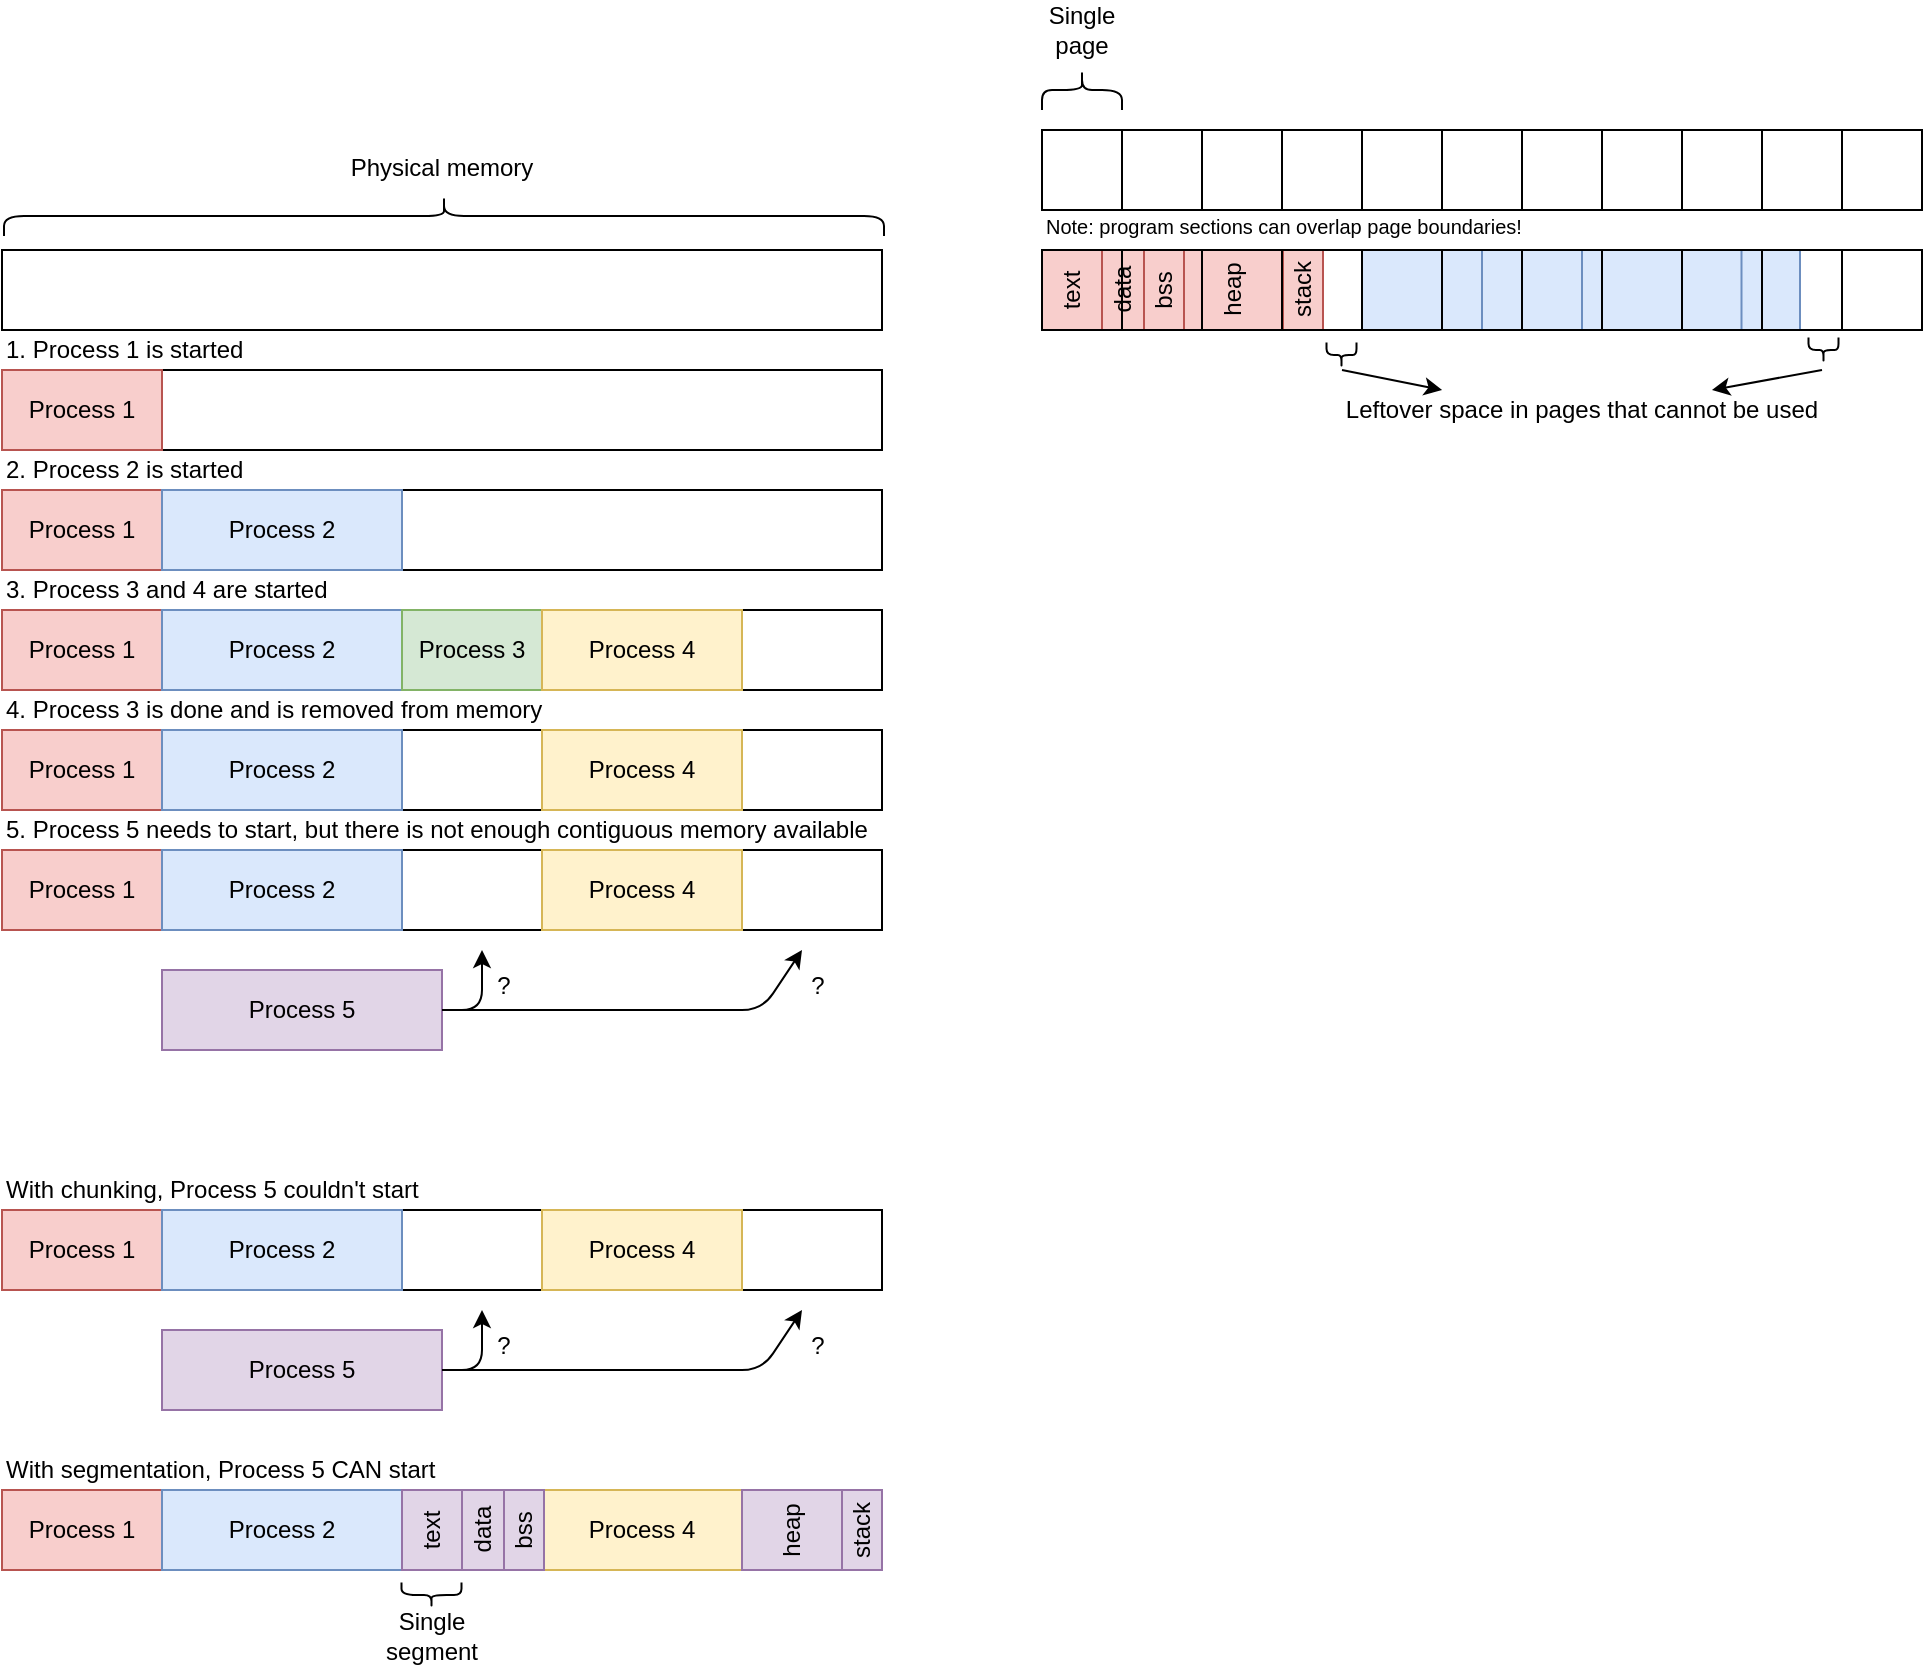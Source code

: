 <mxfile version="14.5.1" type="device"><diagram id="bkM9gZtkeBRbcpWxMv_l" name="Page-1"><mxGraphModel dx="621" dy="552" grid="1" gridSize="10" guides="1" tooltips="1" connect="1" arrows="1" fold="1" page="1" pageScale="1" pageWidth="850" pageHeight="1100" math="0" shadow="0"><root><mxCell id="0"/><mxCell id="1" parent="0"/><mxCell id="1N-aUoQ8BEUKgw-UJvjR-74" value="" style="rounded=0;whiteSpace=wrap;html=1;fillColor=#dae8fc;strokeColor=#6c8ebf;" vertex="1" parent="1"><mxGeometry x="840" y="160" width="60" height="40" as="geometry"/></mxCell><mxCell id="1N-aUoQ8BEUKgw-UJvjR-90" value="" style="rounded=0;whiteSpace=wrap;html=1;fillColor=#dae8fc;strokeColor=#6c8ebf;" vertex="1" parent="1"><mxGeometry x="900" y="160" width="50" height="40" as="geometry"/></mxCell><mxCell id="1N-aUoQ8BEUKgw-UJvjR-91" value="" style="rounded=0;whiteSpace=wrap;html=1;fillColor=#dae8fc;strokeColor=#6c8ebf;" vertex="1" parent="1"><mxGeometry x="950" y="160" width="80" height="40" as="geometry"/></mxCell><mxCell id="1N-aUoQ8BEUKgw-UJvjR-92" value="" style="rounded=0;whiteSpace=wrap;html=1;fillColor=#dae8fc;strokeColor=#6c8ebf;" vertex="1" parent="1"><mxGeometry x="1029.75" y="160" width="29.25" height="40" as="geometry"/></mxCell><mxCell id="1N-aUoQ8BEUKgw-UJvjR-86" value="heap" style="rounded=0;whiteSpace=wrap;html=1;align=center;horizontal=0;fillColor=#f8cecc;strokeColor=#b85450;" vertex="1" parent="1"><mxGeometry x="750.5" y="160" width="50" height="40" as="geometry"/></mxCell><mxCell id="1N-aUoQ8BEUKgw-UJvjR-87" value="stack" style="rounded=0;whiteSpace=wrap;html=1;align=center;horizontal=0;fillColor=#f8cecc;strokeColor=#b85450;" vertex="1" parent="1"><mxGeometry x="800.5" y="160" width="20" height="40" as="geometry"/></mxCell><mxCell id="1N-aUoQ8BEUKgw-UJvjR-60" value="" style="rounded=0;whiteSpace=wrap;html=1;fillColor=none;" vertex="1" parent="1"><mxGeometry x="720" y="160" width="40" height="40" as="geometry"/></mxCell><mxCell id="1N-aUoQ8BEUKgw-UJvjR-61" value="" style="rounded=0;whiteSpace=wrap;html=1;fillColor=none;" vertex="1" parent="1"><mxGeometry x="760" y="160" width="40" height="40" as="geometry"/></mxCell><mxCell id="1N-aUoQ8BEUKgw-UJvjR-83" value="text" style="rounded=0;whiteSpace=wrap;html=1;align=center;horizontal=0;fillColor=#f8cecc;strokeColor=#b85450;" vertex="1" parent="1"><mxGeometry x="680" y="160" width="30" height="40" as="geometry"/></mxCell><mxCell id="1N-aUoQ8BEUKgw-UJvjR-84" value="data" style="rounded=0;whiteSpace=wrap;html=1;align=center;horizontal=0;fillColor=#f8cecc;strokeColor=#b85450;" vertex="1" parent="1"><mxGeometry x="710" y="160" width="21" height="40" as="geometry"/></mxCell><mxCell id="1N-aUoQ8BEUKgw-UJvjR-85" value="bss" style="rounded=0;whiteSpace=wrap;html=1;align=center;horizontal=0;fillColor=#f8cecc;strokeColor=#b85450;" vertex="1" parent="1"><mxGeometry x="731" y="160" width="20" height="40" as="geometry"/></mxCell><mxCell id="1N-aUoQ8BEUKgw-UJvjR-1" value="" style="rounded=0;whiteSpace=wrap;html=1;" vertex="1" parent="1"><mxGeometry x="160" y="160" width="440" height="40" as="geometry"/></mxCell><mxCell id="1N-aUoQ8BEUKgw-UJvjR-2" value="" style="rounded=0;whiteSpace=wrap;html=1;" vertex="1" parent="1"><mxGeometry x="160" y="220" width="440" height="40" as="geometry"/></mxCell><mxCell id="1N-aUoQ8BEUKgw-UJvjR-3" value="" style="rounded=0;whiteSpace=wrap;html=1;" vertex="1" parent="1"><mxGeometry x="160" y="280" width="440" height="40" as="geometry"/></mxCell><mxCell id="1N-aUoQ8BEUKgw-UJvjR-4" value="" style="rounded=0;whiteSpace=wrap;html=1;" vertex="1" parent="1"><mxGeometry x="160" y="340" width="440" height="40" as="geometry"/></mxCell><mxCell id="1N-aUoQ8BEUKgw-UJvjR-5" value="" style="rounded=0;whiteSpace=wrap;html=1;" vertex="1" parent="1"><mxGeometry x="160" y="400" width="440" height="40" as="geometry"/></mxCell><mxCell id="1N-aUoQ8BEUKgw-UJvjR-6" value="Process 1" style="rounded=0;whiteSpace=wrap;html=1;fillColor=#f8cecc;strokeColor=#b85450;" vertex="1" parent="1"><mxGeometry x="160" y="220" width="80" height="40" as="geometry"/></mxCell><mxCell id="1N-aUoQ8BEUKgw-UJvjR-7" value="" style="shape=curlyBracket;whiteSpace=wrap;html=1;rounded=1;rotation=90;" vertex="1" parent="1"><mxGeometry x="690" y="60" width="20" height="40" as="geometry"/></mxCell><mxCell id="1N-aUoQ8BEUKgw-UJvjR-8" value="Physical memory" style="text;html=1;strokeColor=none;fillColor=none;align=center;verticalAlign=middle;whiteSpace=wrap;rounded=0;" vertex="1" parent="1"><mxGeometry x="160" y="109" width="440" height="20" as="geometry"/></mxCell><mxCell id="1N-aUoQ8BEUKgw-UJvjR-9" value="Process 1" style="rounded=0;whiteSpace=wrap;html=1;fillColor=#f8cecc;strokeColor=#b85450;" vertex="1" parent="1"><mxGeometry x="160" y="280" width="80" height="40" as="geometry"/></mxCell><mxCell id="1N-aUoQ8BEUKgw-UJvjR-10" value="Process 2" style="rounded=0;whiteSpace=wrap;html=1;fillColor=#dae8fc;strokeColor=#6c8ebf;" vertex="1" parent="1"><mxGeometry x="240" y="280" width="120" height="40" as="geometry"/></mxCell><mxCell id="1N-aUoQ8BEUKgw-UJvjR-11" value="Process 1" style="rounded=0;whiteSpace=wrap;html=1;fillColor=#f8cecc;strokeColor=#b85450;" vertex="1" parent="1"><mxGeometry x="160" y="340" width="80" height="40" as="geometry"/></mxCell><mxCell id="1N-aUoQ8BEUKgw-UJvjR-12" value="Process 2" style="rounded=0;whiteSpace=wrap;html=1;fillColor=#dae8fc;strokeColor=#6c8ebf;" vertex="1" parent="1"><mxGeometry x="240" y="340" width="120" height="40" as="geometry"/></mxCell><mxCell id="1N-aUoQ8BEUKgw-UJvjR-13" value="Process 3" style="rounded=0;whiteSpace=wrap;html=1;fillColor=#d5e8d4;strokeColor=#82b366;" vertex="1" parent="1"><mxGeometry x="360" y="340" width="70" height="40" as="geometry"/></mxCell><mxCell id="1N-aUoQ8BEUKgw-UJvjR-14" value="Process 4" style="rounded=0;whiteSpace=wrap;html=1;fillColor=#fff2cc;strokeColor=#d6b656;" vertex="1" parent="1"><mxGeometry x="430" y="340" width="100" height="40" as="geometry"/></mxCell><mxCell id="1N-aUoQ8BEUKgw-UJvjR-15" value="Process 1" style="rounded=0;whiteSpace=wrap;html=1;fillColor=#f8cecc;strokeColor=#b85450;" vertex="1" parent="1"><mxGeometry x="160" y="400" width="80" height="40" as="geometry"/></mxCell><mxCell id="1N-aUoQ8BEUKgw-UJvjR-16" value="Process 2" style="rounded=0;whiteSpace=wrap;html=1;fillColor=#dae8fc;strokeColor=#6c8ebf;" vertex="1" parent="1"><mxGeometry x="240" y="400" width="120" height="40" as="geometry"/></mxCell><mxCell id="1N-aUoQ8BEUKgw-UJvjR-17" value="Process 4" style="rounded=0;whiteSpace=wrap;html=1;fillColor=#fff2cc;strokeColor=#d6b656;" vertex="1" parent="1"><mxGeometry x="430" y="400" width="100" height="40" as="geometry"/></mxCell><mxCell id="1N-aUoQ8BEUKgw-UJvjR-18" value="4. Process 3 is done and is removed from memory" style="text;html=1;strokeColor=none;fillColor=none;align=left;verticalAlign=middle;whiteSpace=wrap;rounded=0;" vertex="1" parent="1"><mxGeometry x="160" y="380" width="440" height="20" as="geometry"/></mxCell><mxCell id="1N-aUoQ8BEUKgw-UJvjR-19" value="1. Process 1 is started" style="text;html=1;strokeColor=none;fillColor=none;align=left;verticalAlign=middle;whiteSpace=wrap;rounded=0;" vertex="1" parent="1"><mxGeometry x="160" y="200" width="440" height="20" as="geometry"/></mxCell><mxCell id="1N-aUoQ8BEUKgw-UJvjR-20" value="2. Process 2 is started" style="text;html=1;strokeColor=none;fillColor=none;align=left;verticalAlign=middle;whiteSpace=wrap;rounded=0;" vertex="1" parent="1"><mxGeometry x="160" y="260" width="440" height="20" as="geometry"/></mxCell><mxCell id="1N-aUoQ8BEUKgw-UJvjR-21" value="3. Process 3 and 4 are started" style="text;html=1;strokeColor=none;fillColor=none;align=left;verticalAlign=middle;whiteSpace=wrap;rounded=0;" vertex="1" parent="1"><mxGeometry x="160" y="320" width="440" height="20" as="geometry"/></mxCell><mxCell id="1N-aUoQ8BEUKgw-UJvjR-22" value="" style="rounded=0;whiteSpace=wrap;html=1;" vertex="1" parent="1"><mxGeometry x="160" y="460" width="440" height="40" as="geometry"/></mxCell><mxCell id="1N-aUoQ8BEUKgw-UJvjR-23" value="Process 1" style="rounded=0;whiteSpace=wrap;html=1;fillColor=#f8cecc;strokeColor=#b85450;" vertex="1" parent="1"><mxGeometry x="160" y="460" width="80" height="40" as="geometry"/></mxCell><mxCell id="1N-aUoQ8BEUKgw-UJvjR-24" value="Process 2" style="rounded=0;whiteSpace=wrap;html=1;fillColor=#dae8fc;strokeColor=#6c8ebf;" vertex="1" parent="1"><mxGeometry x="240" y="460" width="120" height="40" as="geometry"/></mxCell><mxCell id="1N-aUoQ8BEUKgw-UJvjR-25" value="Process 4" style="rounded=0;whiteSpace=wrap;html=1;fillColor=#fff2cc;strokeColor=#d6b656;" vertex="1" parent="1"><mxGeometry x="430" y="460" width="100" height="40" as="geometry"/></mxCell><mxCell id="1N-aUoQ8BEUKgw-UJvjR-26" value="5. Process 5 needs to start, but there is not enough contiguous memory available" style="text;html=1;strokeColor=none;fillColor=none;align=left;verticalAlign=middle;whiteSpace=wrap;rounded=0;" vertex="1" parent="1"><mxGeometry x="160" y="440" width="440" height="20" as="geometry"/></mxCell><mxCell id="1N-aUoQ8BEUKgw-UJvjR-27" value="Process 5" style="rounded=0;whiteSpace=wrap;html=1;fillColor=#e1d5e7;strokeColor=#9673a6;" vertex="1" parent="1"><mxGeometry x="240" y="520" width="140" height="40" as="geometry"/></mxCell><mxCell id="1N-aUoQ8BEUKgw-UJvjR-30" value="" style="endArrow=classic;html=1;" edge="1" parent="1"><mxGeometry width="50" height="50" relative="1" as="geometry"><mxPoint x="380" y="540" as="sourcePoint"/><mxPoint x="400" y="510" as="targetPoint"/><Array as="points"><mxPoint x="400" y="540"/></Array></mxGeometry></mxCell><mxCell id="1N-aUoQ8BEUKgw-UJvjR-31" value="" style="endArrow=classic;html=1;" edge="1" parent="1"><mxGeometry width="50" height="50" relative="1" as="geometry"><mxPoint x="380" y="540" as="sourcePoint"/><mxPoint x="560" y="510" as="targetPoint"/><Array as="points"><mxPoint x="540" y="540"/></Array></mxGeometry></mxCell><mxCell id="1N-aUoQ8BEUKgw-UJvjR-32" value="?" style="text;html=1;strokeColor=none;fillColor=none;align=center;verticalAlign=middle;whiteSpace=wrap;rounded=0;" vertex="1" parent="1"><mxGeometry x="391" y="518" width="40" height="20" as="geometry"/></mxCell><mxCell id="1N-aUoQ8BEUKgw-UJvjR-33" value="?" style="text;html=1;strokeColor=none;fillColor=none;align=center;verticalAlign=middle;whiteSpace=wrap;rounded=0;" vertex="1" parent="1"><mxGeometry x="548" y="518" width="40" height="20" as="geometry"/></mxCell><mxCell id="1N-aUoQ8BEUKgw-UJvjR-34" value="" style="rounded=0;whiteSpace=wrap;html=1;" vertex="1" parent="1"><mxGeometry x="160" y="640" width="440" height="40" as="geometry"/></mxCell><mxCell id="1N-aUoQ8BEUKgw-UJvjR-35" value="Process 1" style="rounded=0;whiteSpace=wrap;html=1;fillColor=#f8cecc;strokeColor=#b85450;" vertex="1" parent="1"><mxGeometry x="160" y="640" width="80" height="40" as="geometry"/></mxCell><mxCell id="1N-aUoQ8BEUKgw-UJvjR-36" value="Process 2" style="rounded=0;whiteSpace=wrap;html=1;fillColor=#dae8fc;strokeColor=#6c8ebf;" vertex="1" parent="1"><mxGeometry x="240" y="640" width="120" height="40" as="geometry"/></mxCell><mxCell id="1N-aUoQ8BEUKgw-UJvjR-37" value="Process 4" style="rounded=0;whiteSpace=wrap;html=1;fillColor=#fff2cc;strokeColor=#d6b656;" vertex="1" parent="1"><mxGeometry x="430" y="640" width="100" height="40" as="geometry"/></mxCell><mxCell id="1N-aUoQ8BEUKgw-UJvjR-38" value="With chunking, Process 5 couldn't start" style="text;html=1;strokeColor=none;fillColor=none;align=left;verticalAlign=middle;whiteSpace=wrap;rounded=0;" vertex="1" parent="1"><mxGeometry x="160" y="620" width="440" height="20" as="geometry"/></mxCell><mxCell id="1N-aUoQ8BEUKgw-UJvjR-39" value="Process 5" style="rounded=0;whiteSpace=wrap;html=1;fillColor=#e1d5e7;strokeColor=#9673a6;" vertex="1" parent="1"><mxGeometry x="240" y="700" width="140" height="40" as="geometry"/></mxCell><mxCell id="1N-aUoQ8BEUKgw-UJvjR-40" value="" style="endArrow=classic;html=1;" edge="1" parent="1"><mxGeometry width="50" height="50" relative="1" as="geometry"><mxPoint x="380" y="720" as="sourcePoint"/><mxPoint x="400" y="690" as="targetPoint"/><Array as="points"><mxPoint x="400" y="720"/></Array></mxGeometry></mxCell><mxCell id="1N-aUoQ8BEUKgw-UJvjR-41" value="" style="endArrow=classic;html=1;" edge="1" parent="1"><mxGeometry width="50" height="50" relative="1" as="geometry"><mxPoint x="380" y="720" as="sourcePoint"/><mxPoint x="560" y="690" as="targetPoint"/><Array as="points"><mxPoint x="540" y="720"/></Array></mxGeometry></mxCell><mxCell id="1N-aUoQ8BEUKgw-UJvjR-42" value="?" style="text;html=1;strokeColor=none;fillColor=none;align=center;verticalAlign=middle;whiteSpace=wrap;rounded=0;" vertex="1" parent="1"><mxGeometry x="391" y="698" width="40" height="20" as="geometry"/></mxCell><mxCell id="1N-aUoQ8BEUKgw-UJvjR-43" value="?" style="text;html=1;strokeColor=none;fillColor=none;align=center;verticalAlign=middle;whiteSpace=wrap;rounded=0;" vertex="1" parent="1"><mxGeometry x="548" y="698" width="40" height="20" as="geometry"/></mxCell><mxCell id="1N-aUoQ8BEUKgw-UJvjR-44" value="" style="rounded=0;whiteSpace=wrap;html=1;" vertex="1" parent="1"><mxGeometry x="160" y="780" width="440" height="40" as="geometry"/></mxCell><mxCell id="1N-aUoQ8BEUKgw-UJvjR-45" value="Process 1" style="rounded=0;whiteSpace=wrap;html=1;fillColor=#f8cecc;strokeColor=#b85450;" vertex="1" parent="1"><mxGeometry x="160" y="780" width="80" height="40" as="geometry"/></mxCell><mxCell id="1N-aUoQ8BEUKgw-UJvjR-46" value="Process 2" style="rounded=0;whiteSpace=wrap;html=1;fillColor=#dae8fc;strokeColor=#6c8ebf;" vertex="1" parent="1"><mxGeometry x="240" y="780" width="120" height="40" as="geometry"/></mxCell><mxCell id="1N-aUoQ8BEUKgw-UJvjR-47" value="Process 4" style="rounded=0;whiteSpace=wrap;html=1;fillColor=#fff2cc;strokeColor=#d6b656;" vertex="1" parent="1"><mxGeometry x="430" y="780" width="100" height="40" as="geometry"/></mxCell><mxCell id="1N-aUoQ8BEUKgw-UJvjR-48" value="With segmentation, Process 5 CAN start" style="text;html=1;strokeColor=none;fillColor=none;align=left;verticalAlign=middle;whiteSpace=wrap;rounded=0;" vertex="1" parent="1"><mxGeometry x="160" y="760" width="440" height="20" as="geometry"/></mxCell><mxCell id="1N-aUoQ8BEUKgw-UJvjR-54" value="text" style="rounded=0;whiteSpace=wrap;html=1;align=center;horizontal=0;fillColor=#e1d5e7;strokeColor=#9673a6;" vertex="1" parent="1"><mxGeometry x="360" y="780" width="30" height="40" as="geometry"/></mxCell><mxCell id="1N-aUoQ8BEUKgw-UJvjR-55" value="data" style="rounded=0;whiteSpace=wrap;html=1;align=center;horizontal=0;fillColor=#e1d5e7;strokeColor=#9673a6;" vertex="1" parent="1"><mxGeometry x="390" y="780" width="21" height="40" as="geometry"/></mxCell><mxCell id="1N-aUoQ8BEUKgw-UJvjR-56" value="bss" style="rounded=0;whiteSpace=wrap;html=1;align=center;horizontal=0;fillColor=#e1d5e7;strokeColor=#9673a6;" vertex="1" parent="1"><mxGeometry x="411" y="780" width="20" height="40" as="geometry"/></mxCell><mxCell id="1N-aUoQ8BEUKgw-UJvjR-57" value="heap" style="rounded=0;whiteSpace=wrap;html=1;align=center;horizontal=0;fillColor=#e1d5e7;strokeColor=#9673a6;" vertex="1" parent="1"><mxGeometry x="530" y="780" width="50" height="40" as="geometry"/></mxCell><mxCell id="1N-aUoQ8BEUKgw-UJvjR-58" value="stack" style="rounded=0;whiteSpace=wrap;html=1;align=center;horizontal=0;fillColor=#e1d5e7;strokeColor=#9673a6;" vertex="1" parent="1"><mxGeometry x="580" y="780" width="20" height="40" as="geometry"/></mxCell><mxCell id="1N-aUoQ8BEUKgw-UJvjR-63" value="" style="rounded=0;whiteSpace=wrap;html=1;fillColor=none;" vertex="1" parent="1"><mxGeometry x="840" y="160" width="40" height="40" as="geometry"/></mxCell><mxCell id="1N-aUoQ8BEUKgw-UJvjR-64" value="" style="rounded=0;whiteSpace=wrap;html=1;fillColor=none;" vertex="1" parent="1"><mxGeometry x="880" y="160" width="40" height="40" as="geometry"/></mxCell><mxCell id="1N-aUoQ8BEUKgw-UJvjR-65" value="" style="rounded=0;whiteSpace=wrap;html=1;fillColor=none;" vertex="1" parent="1"><mxGeometry x="920" y="160" width="40" height="40" as="geometry"/></mxCell><mxCell id="1N-aUoQ8BEUKgw-UJvjR-66" value="" style="rounded=0;whiteSpace=wrap;html=1;fillColor=none;" vertex="1" parent="1"><mxGeometry x="960" y="160" width="40" height="40" as="geometry"/></mxCell><mxCell id="1N-aUoQ8BEUKgw-UJvjR-67" value="" style="rounded=0;whiteSpace=wrap;html=1;fillColor=none;" vertex="1" parent="1"><mxGeometry x="1000" y="160" width="40" height="40" as="geometry"/></mxCell><mxCell id="1N-aUoQ8BEUKgw-UJvjR-69" value="" style="rounded=0;whiteSpace=wrap;html=1;fillColor=none;" vertex="1" parent="1"><mxGeometry x="1040" y="160" width="40" height="40" as="geometry"/></mxCell><mxCell id="1N-aUoQ8BEUKgw-UJvjR-70" value="" style="rounded=0;whiteSpace=wrap;html=1;fillColor=none;" vertex="1" parent="1"><mxGeometry x="1080" y="160" width="40" height="40" as="geometry"/></mxCell><mxCell id="1N-aUoQ8BEUKgw-UJvjR-71" value="" style="shape=curlyBracket;whiteSpace=wrap;html=1;rounded=1;rotation=90;" vertex="1" parent="1"><mxGeometry x="371" y="-77" width="20" height="440" as="geometry"/></mxCell><mxCell id="1N-aUoQ8BEUKgw-UJvjR-72" value="Single page" style="text;html=1;strokeColor=none;fillColor=none;align=center;verticalAlign=middle;whiteSpace=wrap;rounded=0;" vertex="1" parent="1"><mxGeometry x="680" y="40" width="40" height="20" as="geometry"/></mxCell><mxCell id="1N-aUoQ8BEUKgw-UJvjR-62" value="" style="rounded=0;whiteSpace=wrap;html=1;fillColor=none;" vertex="1" parent="1"><mxGeometry x="800" y="160" width="40" height="40" as="geometry"/></mxCell><mxCell id="1N-aUoQ8BEUKgw-UJvjR-76" value="" style="shape=curlyBracket;whiteSpace=wrap;html=1;rounded=1;rotation=-90;" vertex="1" parent="1"><mxGeometry x="823.5" y="205" width="12.5" height="15" as="geometry"/></mxCell><mxCell id="1N-aUoQ8BEUKgw-UJvjR-77" value="" style="shape=curlyBracket;whiteSpace=wrap;html=1;rounded=1;rotation=-90;" vertex="1" parent="1"><mxGeometry x="1064.5" y="202.5" width="12.5" height="15" as="geometry"/></mxCell><mxCell id="1N-aUoQ8BEUKgw-UJvjR-78" value="Leftover space in pages that cannot be used" style="text;html=1;strokeColor=none;fillColor=none;align=center;verticalAlign=middle;whiteSpace=wrap;rounded=0;" vertex="1" parent="1"><mxGeometry x="820" y="230" width="260" height="20" as="geometry"/></mxCell><mxCell id="1N-aUoQ8BEUKgw-UJvjR-79" value="" style="endArrow=classic;html=1;entryX=0.231;entryY=0;entryDx=0;entryDy=0;entryPerimeter=0;" edge="1" parent="1" target="1N-aUoQ8BEUKgw-UJvjR-78"><mxGeometry width="50" height="50" relative="1" as="geometry"><mxPoint x="830" y="220" as="sourcePoint"/><mxPoint x="940" y="190" as="targetPoint"/></mxGeometry></mxCell><mxCell id="1N-aUoQ8BEUKgw-UJvjR-80" value="" style="endArrow=classic;html=1;entryX=0.75;entryY=0;entryDx=0;entryDy=0;" edge="1" parent="1" target="1N-aUoQ8BEUKgw-UJvjR-78"><mxGeometry width="50" height="50" relative="1" as="geometry"><mxPoint x="1070" y="220" as="sourcePoint"/><mxPoint x="890.06" y="250" as="targetPoint"/></mxGeometry></mxCell><mxCell id="1N-aUoQ8BEUKgw-UJvjR-81" value="" style="shape=curlyBracket;whiteSpace=wrap;html=1;rounded=1;rotation=-90;" vertex="1" parent="1"><mxGeometry x="368.5" y="817.5" width="12.5" height="30" as="geometry"/></mxCell><mxCell id="1N-aUoQ8BEUKgw-UJvjR-82" value="Single segment" style="text;html=1;strokeColor=none;fillColor=none;align=center;verticalAlign=middle;whiteSpace=wrap;rounded=0;" vertex="1" parent="1"><mxGeometry x="354.75" y="842.5" width="40" height="20" as="geometry"/></mxCell><mxCell id="1N-aUoQ8BEUKgw-UJvjR-59" value="" style="rounded=0;whiteSpace=wrap;html=1;fillColor=none;" vertex="1" parent="1"><mxGeometry x="680" y="160" width="40" height="40" as="geometry"/></mxCell><mxCell id="1N-aUoQ8BEUKgw-UJvjR-89" value="" style="rounded=0;whiteSpace=wrap;html=1;fillColor=none;" vertex="1" parent="1"><mxGeometry x="720" y="160" width="40" height="40" as="geometry"/></mxCell><mxCell id="1N-aUoQ8BEUKgw-UJvjR-114" value="" style="rounded=0;whiteSpace=wrap;html=1;fillColor=none;" vertex="1" parent="1"><mxGeometry x="680" y="100" width="40" height="40" as="geometry"/></mxCell><mxCell id="1N-aUoQ8BEUKgw-UJvjR-115" value="" style="rounded=0;whiteSpace=wrap;html=1;fillColor=none;" vertex="1" parent="1"><mxGeometry x="720" y="100" width="40" height="40" as="geometry"/></mxCell><mxCell id="1N-aUoQ8BEUKgw-UJvjR-117" value="" style="rounded=0;whiteSpace=wrap;html=1;fillColor=none;" vertex="1" parent="1"><mxGeometry x="760" y="100" width="40" height="40" as="geometry"/></mxCell><mxCell id="1N-aUoQ8BEUKgw-UJvjR-118" value="" style="rounded=0;whiteSpace=wrap;html=1;fillColor=none;" vertex="1" parent="1"><mxGeometry x="800" y="100" width="40" height="40" as="geometry"/></mxCell><mxCell id="1N-aUoQ8BEUKgw-UJvjR-119" value="" style="rounded=0;whiteSpace=wrap;html=1;fillColor=none;" vertex="1" parent="1"><mxGeometry x="840" y="100" width="40" height="40" as="geometry"/></mxCell><mxCell id="1N-aUoQ8BEUKgw-UJvjR-120" value="" style="rounded=0;whiteSpace=wrap;html=1;fillColor=none;" vertex="1" parent="1"><mxGeometry x="880" y="100" width="40" height="40" as="geometry"/></mxCell><mxCell id="1N-aUoQ8BEUKgw-UJvjR-121" value="" style="rounded=0;whiteSpace=wrap;html=1;fillColor=none;" vertex="1" parent="1"><mxGeometry x="920" y="100" width="40" height="40" as="geometry"/></mxCell><mxCell id="1N-aUoQ8BEUKgw-UJvjR-122" value="" style="rounded=0;whiteSpace=wrap;html=1;fillColor=none;" vertex="1" parent="1"><mxGeometry x="960" y="100" width="40" height="40" as="geometry"/></mxCell><mxCell id="1N-aUoQ8BEUKgw-UJvjR-123" value="" style="rounded=0;whiteSpace=wrap;html=1;fillColor=none;" vertex="1" parent="1"><mxGeometry x="1000" y="100" width="40" height="40" as="geometry"/></mxCell><mxCell id="1N-aUoQ8BEUKgw-UJvjR-124" value="" style="rounded=0;whiteSpace=wrap;html=1;fillColor=none;" vertex="1" parent="1"><mxGeometry x="1040" y="100" width="40" height="40" as="geometry"/></mxCell><mxCell id="1N-aUoQ8BEUKgw-UJvjR-125" value="" style="rounded=0;whiteSpace=wrap;html=1;fillColor=none;" vertex="1" parent="1"><mxGeometry x="1080" y="100" width="40" height="40" as="geometry"/></mxCell><mxCell id="1N-aUoQ8BEUKgw-UJvjR-126" value="&lt;font style=&quot;font-size: 10px&quot;&gt;Note: program sections can overlap page boundaries!&lt;/font&gt;" style="text;html=1;strokeColor=none;fillColor=none;align=left;verticalAlign=middle;whiteSpace=wrap;rounded=0;" vertex="1" parent="1"><mxGeometry x="680" y="138" width="300" height="20" as="geometry"/></mxCell></root></mxGraphModel></diagram></mxfile>